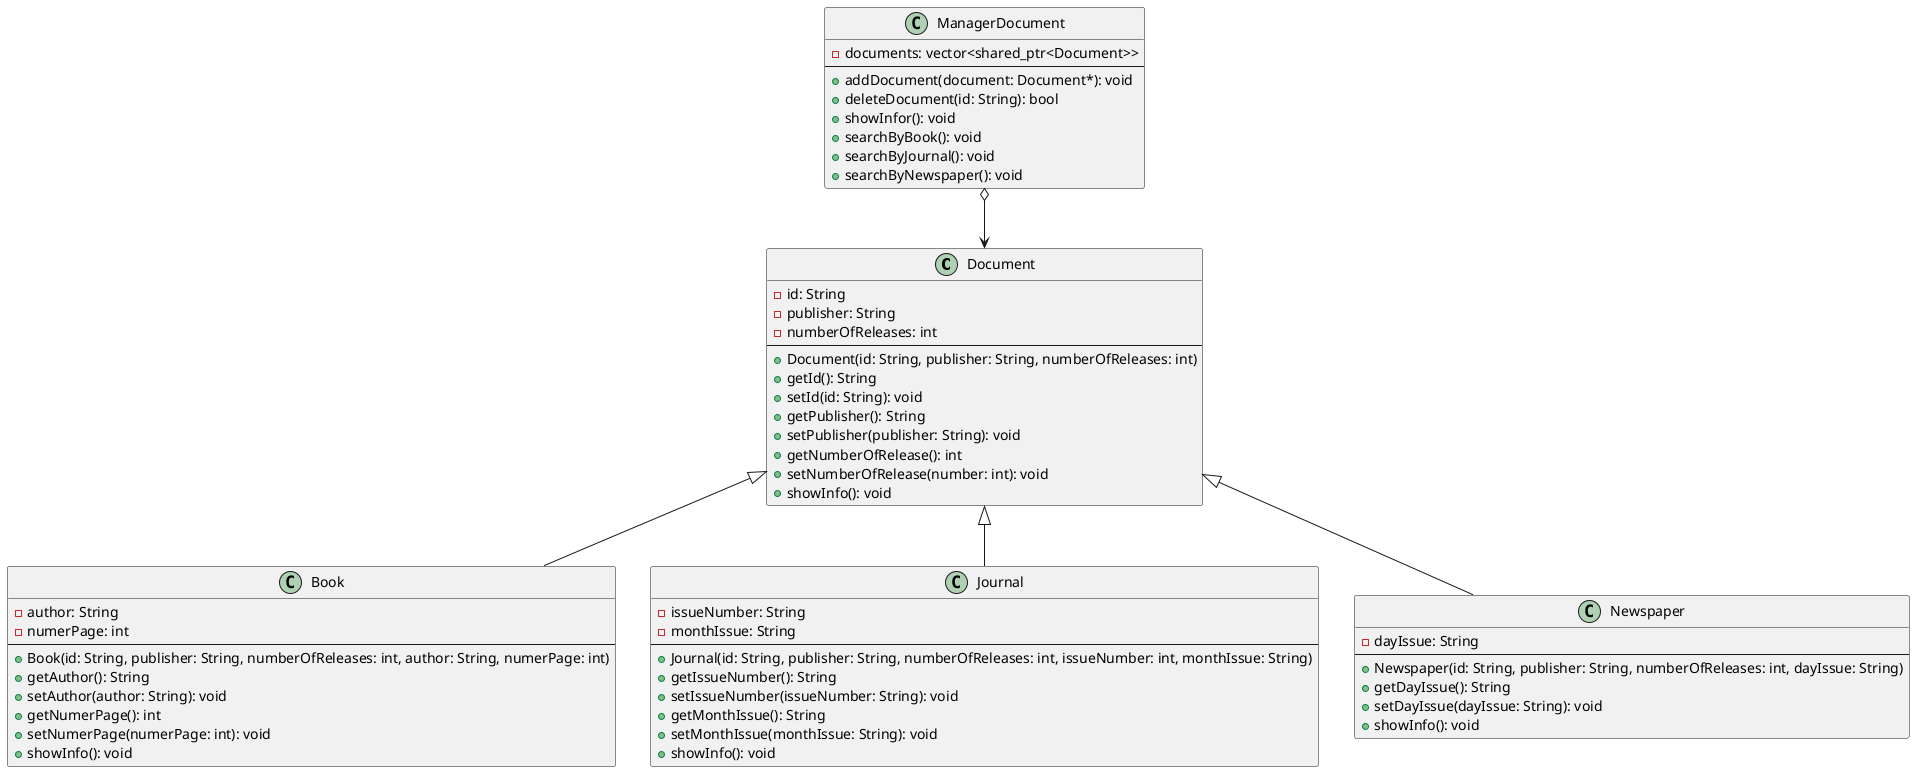 @startuml bai2
class Document {
    - id: String
    - publisher: String
    - numberOfReleases: int
    --
    + Document(id: String, publisher: String, numberOfReleases: int)
    + getId(): String
    + setId(id: String): void
    + getPublisher(): String
    + setPublisher(publisher: String): void
    + getNumberOfRelease(): int
    + setNumberOfRelease(number: int): void
    + showInfo(): void
}

class Book {
    - author: String
    - numerPage: int
    --
    + Book(id: String, publisher: String, numberOfReleases: int, author: String, numerPage: int)
    + getAuthor(): String
    + setAuthor(author: String): void
    + getNumerPage(): int
    + setNumerPage(numerPage: int): void
    + showInfo(): void
}

class Journal {
    - issueNumber: String
    - monthIssue: String
    --
    + Journal(id: String, publisher: String, numberOfReleases: int, issueNumber: int, monthIssue: String)
    + getIssueNumber(): String
    + setIssueNumber(issueNumber: String): void
    + getMonthIssue(): String
    + setMonthIssue(monthIssue: String): void
    + showInfo(): void
}

class Newspaper {
    - dayIssue: String
    --
    + Newspaper(id: String, publisher: String, numberOfReleases: int, dayIssue: String)
    + getDayIssue(): String
    + setDayIssue(dayIssue: String): void
    + showInfo(): void
}

class ManagerDocument {
    - documents: vector<shared_ptr<Document>>
    --
    + addDocument(document: Document*): void
    + deleteDocument(id: String): bool
    + showInfor(): void
    + searchByBook(): void
    + searchByJournal(): void
    + searchByNewspaper(): void
}

Document <|-- Book
Document <|-- Journal
Document <|-- Newspaper
ManagerDocument o--> Document
@enduml